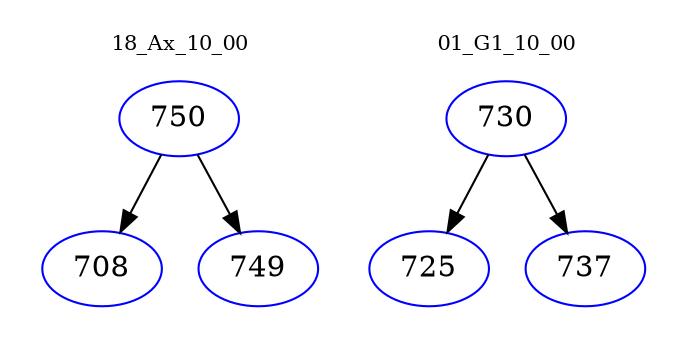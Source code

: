digraph{
subgraph cluster_0 {
color = white
label = "18_Ax_10_00";
fontsize=10;
T0_750 [label="750", color="blue"]
T0_750 -> T0_708 [color="black"]
T0_708 [label="708", color="blue"]
T0_750 -> T0_749 [color="black"]
T0_749 [label="749", color="blue"]
}
subgraph cluster_1 {
color = white
label = "01_G1_10_00";
fontsize=10;
T1_730 [label="730", color="blue"]
T1_730 -> T1_725 [color="black"]
T1_725 [label="725", color="blue"]
T1_730 -> T1_737 [color="black"]
T1_737 [label="737", color="blue"]
}
}
